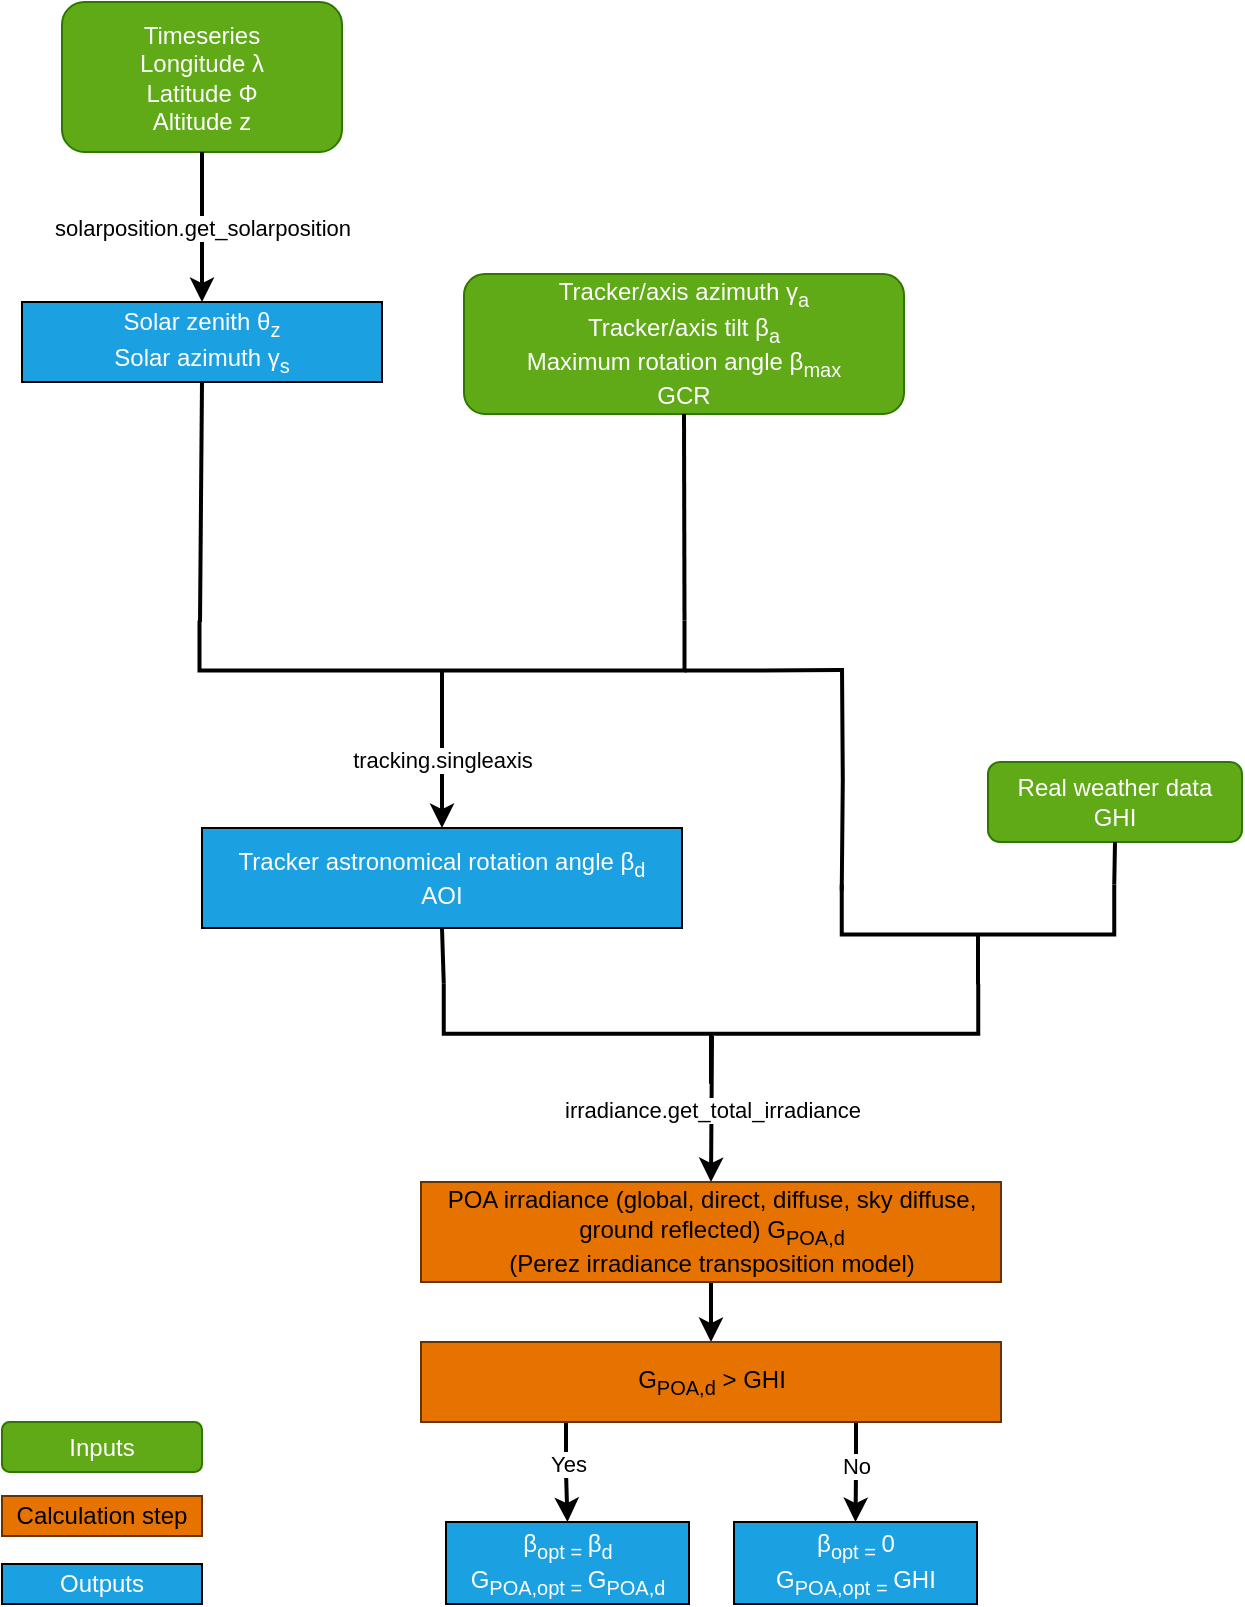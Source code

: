 <mxfile version="24.4.8" type="device">
  <diagram id="C5RBs43oDa-KdzZeNtuy" name="Page-1">
    <mxGraphModel dx="1434" dy="818" grid="1" gridSize="10" guides="1" tooltips="1" connect="1" arrows="1" fold="1" page="1" pageScale="1" pageWidth="827" pageHeight="1169" background="#ffffff" math="0" shadow="0">
      <root>
        <mxCell id="WIyWlLk6GJQsqaUBKTNV-0" />
        <mxCell id="WIyWlLk6GJQsqaUBKTNV-1" parent="WIyWlLk6GJQsqaUBKTNV-0" />
        <mxCell id="WIyWlLk6GJQsqaUBKTNV-3" value="Timeseries&lt;br&gt;&lt;div&gt;Longitude &lt;span&gt;λ&lt;/span&gt;&lt;/div&gt;&lt;div&gt;Latitude &lt;span lang=&quot;fr&quot; class=&quot;BxUVEf ILfuVd&quot;&gt;&lt;span class=&quot;hgKElc&quot;&gt;Φ&lt;/span&gt;&lt;/span&gt;&lt;/div&gt;&lt;div&gt;Altitude z&lt;br&gt;&lt;/div&gt;" style="rounded=1;whiteSpace=wrap;html=1;fontSize=12;glass=0;strokeWidth=1;shadow=0;fillColor=#60a917;fontColor=#ffffff;strokeColor=#2D7600;" parent="WIyWlLk6GJQsqaUBKTNV-1" vertex="1">
          <mxGeometry x="71" y="30" width="140" height="75" as="geometry" />
        </mxCell>
        <mxCell id="nY5QdWtAfCeqt1IPBH1M-0" value="Solar zenith &lt;span lang=&quot;en&quot; class=&quot;BxUVEf ILfuVd&quot;&gt;&lt;span class=&quot;hgKElc&quot;&gt;θ&lt;sub&gt;z&lt;/sub&gt;&lt;/span&gt;&lt;/span&gt;&lt;br&gt;Solar azimuth &lt;span&gt;γ&lt;sub&gt;s&lt;/sub&gt;&lt;/span&gt;" style="rounded=0;whiteSpace=wrap;html=1;fillColor=#1ba1e2;fontColor=#ffffff;strokeColor=default;" parent="WIyWlLk6GJQsqaUBKTNV-1" vertex="1">
          <mxGeometry x="51" y="180" width="180" height="40" as="geometry" />
        </mxCell>
        <mxCell id="nY5QdWtAfCeqt1IPBH1M-9" value="" style="endArrow=classic;html=1;rounded=0;exitX=0.5;exitY=1;exitDx=0;exitDy=0;entryX=0.5;entryY=0;entryDx=0;entryDy=0;strokeWidth=2;" parent="WIyWlLk6GJQsqaUBKTNV-1" source="WIyWlLk6GJQsqaUBKTNV-3" target="nY5QdWtAfCeqt1IPBH1M-0" edge="1">
          <mxGeometry relative="1" as="geometry">
            <mxPoint x="170" y="400" as="sourcePoint" />
            <mxPoint x="270" y="400" as="targetPoint" />
          </mxGeometry>
        </mxCell>
        <mxCell id="nY5QdWtAfCeqt1IPBH1M-10" value="solarposition.get_solarposition" style="edgeLabel;resizable=0;html=1;align=center;verticalAlign=middle;" parent="nY5QdWtAfCeqt1IPBH1M-9" connectable="0" vertex="1">
          <mxGeometry relative="1" as="geometry" />
        </mxCell>
        <mxCell id="b3d6tO9OOzQfFbIuxBPO-0" value="Real weather data&lt;br&gt;&lt;div&gt;GHI&lt;/div&gt;" style="rounded=1;whiteSpace=wrap;html=1;fontSize=12;glass=0;strokeWidth=1;shadow=0;fillColor=#60a917;fontColor=#ffffff;strokeColor=#2D7600;" parent="WIyWlLk6GJQsqaUBKTNV-1" vertex="1">
          <mxGeometry x="534" y="410" width="127" height="40" as="geometry" />
        </mxCell>
        <mxCell id="y4S7bG7z480_d9foUhIg-25" style="edgeStyle=orthogonalEdgeStyle;rounded=0;orthogonalLoop=1;jettySize=auto;html=1;exitX=0.5;exitY=1;exitDx=0;exitDy=0;entryX=0.5;entryY=0;entryDx=0;entryDy=0;strokeWidth=2;" edge="1" parent="WIyWlLk6GJQsqaUBKTNV-1" source="b3d6tO9OOzQfFbIuxBPO-17" target="y4S7bG7z480_d9foUhIg-24">
          <mxGeometry relative="1" as="geometry" />
        </mxCell>
        <mxCell id="b3d6tO9OOzQfFbIuxBPO-17" value="POA irradiance (global, direct, diffuse, sky diffuse, ground reflected) G&lt;sub&gt;POA,d&lt;/sub&gt;&lt;br&gt;(Perez irradiance transposition model)" style="rounded=0;whiteSpace=wrap;html=1;fillStyle=solid;fillColor=#E67300;strokeColor=#663300;" parent="WIyWlLk6GJQsqaUBKTNV-1" vertex="1">
          <mxGeometry x="250.5" y="620" width="290" height="50" as="geometry" />
        </mxCell>
        <mxCell id="Nlrnzq0-V_x93CKlz8eS-1" value="" style="endArrow=none;html=1;rounded=0;entryX=0.5;entryY=1;entryDx=0;entryDy=0;strokeWidth=2;" parent="WIyWlLk6GJQsqaUBKTNV-1" edge="1">
          <mxGeometry width="50" height="50" relative="1" as="geometry">
            <mxPoint x="140" y="340" as="sourcePoint" />
            <mxPoint x="141" y="220" as="targetPoint" />
          </mxGeometry>
        </mxCell>
        <mxCell id="Nlrnzq0-V_x93CKlz8eS-8" value="" style="endArrow=classic;html=1;rounded=0;entryX=0.5;entryY=0;entryDx=0;entryDy=0;strokeWidth=2;" parent="WIyWlLk6GJQsqaUBKTNV-1" target="b3d6tO9OOzQfFbIuxBPO-17" edge="1">
          <mxGeometry relative="1" as="geometry">
            <mxPoint x="396" y="547" as="sourcePoint" />
            <mxPoint x="396" y="657" as="targetPoint" />
          </mxGeometry>
        </mxCell>
        <mxCell id="Nlrnzq0-V_x93CKlz8eS-9" value="irradiance.get_total_irradiance" style="edgeLabel;resizable=0;html=1;;align=center;verticalAlign=middle;" parent="Nlrnzq0-V_x93CKlz8eS-8" connectable="0" vertex="1">
          <mxGeometry relative="1" as="geometry" />
        </mxCell>
        <mxCell id="Nlrnzq0-V_x93CKlz8eS-13" value="Inputs" style="rounded=1;whiteSpace=wrap;html=1;fontSize=12;glass=0;strokeWidth=1;shadow=0;fillColor=#60a917;fontColor=#ffffff;strokeColor=#2D7600;" parent="WIyWlLk6GJQsqaUBKTNV-1" vertex="1">
          <mxGeometry x="41" y="740" width="100" height="25" as="geometry" />
        </mxCell>
        <mxCell id="Nlrnzq0-V_x93CKlz8eS-14" value="Calculation step" style="rounded=0;whiteSpace=wrap;html=1;fillStyle=solid;fillColor=#E67300;strokeColor=#663300;" parent="WIyWlLk6GJQsqaUBKTNV-1" vertex="1">
          <mxGeometry x="41" y="777" width="100" height="20" as="geometry" />
        </mxCell>
        <mxCell id="Nlrnzq0-V_x93CKlz8eS-15" value="Outputs" style="rounded=0;whiteSpace=wrap;html=1;fillColor=#1ba1e2;fontColor=#ffffff;strokeColor=default;" parent="WIyWlLk6GJQsqaUBKTNV-1" vertex="1">
          <mxGeometry x="41" y="811" width="100" height="20" as="geometry" />
        </mxCell>
        <mxCell id="y4S7bG7z480_d9foUhIg-4" value="&lt;div&gt;Tracker astronomical rotation angle &lt;span lang=&quot;fr&quot; class=&quot;BxUVEf ILfuVd&quot;&gt;&lt;span class=&quot;hgKElc&quot;&gt;β&lt;sub&gt;d&lt;/sub&gt;&lt;/span&gt;&lt;/span&gt;&lt;/div&gt;&lt;div&gt;AOI&lt;/div&gt;" style="rounded=0;whiteSpace=wrap;html=1;fillColor=#1ba1e2;fontColor=#ffffff;strokeColor=#000000;" vertex="1" parent="WIyWlLk6GJQsqaUBKTNV-1">
          <mxGeometry x="141" y="443" width="240" height="50" as="geometry" />
        </mxCell>
        <mxCell id="y4S7bG7z480_d9foUhIg-5" value="&lt;div&gt;Tracker/axis azimuth &lt;span&gt;γ&lt;sub&gt;a&lt;/sub&gt;&lt;/span&gt;&lt;/div&gt;&lt;div&gt;Tracker/axis tilt&amp;nbsp;&lt;span lang=&quot;fr&quot; class=&quot;BxUVEf ILfuVd&quot;&gt;&lt;span class=&quot;hgKElc&quot;&gt;β&lt;/span&gt;&lt;/span&gt;&lt;span&gt;&lt;sub&gt;a&lt;/sub&gt;&lt;/span&gt;&lt;/div&gt;Maximum rotation angle &lt;span lang=&quot;fr&quot; class=&quot;BxUVEf ILfuVd&quot;&gt;&lt;span class=&quot;hgKElc&quot;&gt;β&lt;/span&gt;&lt;/span&gt;&lt;sub&gt;max&lt;/sub&gt;&lt;br&gt;GCR" style="rounded=1;whiteSpace=wrap;html=1;fontSize=12;glass=0;strokeWidth=1;shadow=0;fillColor=#60a917;fontColor=#ffffff;strokeColor=#2D7600;" vertex="1" parent="WIyWlLk6GJQsqaUBKTNV-1">
          <mxGeometry x="272" y="166" width="220" height="70" as="geometry" />
        </mxCell>
        <mxCell id="y4S7bG7z480_d9foUhIg-18" style="edgeStyle=orthogonalEdgeStyle;rounded=0;orthogonalLoop=1;jettySize=auto;html=1;exitX=0.5;exitY=1;exitDx=0;exitDy=0;exitPerimeter=0;strokeWidth=2;endArrow=none;endFill=0;" edge="1" parent="WIyWlLk6GJQsqaUBKTNV-1" source="y4S7bG7z480_d9foUhIg-9">
          <mxGeometry relative="1" as="geometry">
            <mxPoint x="460" y="364" as="targetPoint" />
          </mxGeometry>
        </mxCell>
        <mxCell id="y4S7bG7z480_d9foUhIg-9" value="" style="strokeWidth=2;html=1;shape=mxgraph.flowchart.annotation_2;align=left;labelPosition=right;pointerEvents=1;rotation=-90;" vertex="1" parent="WIyWlLk6GJQsqaUBKTNV-1">
          <mxGeometry x="236" y="243" width="50" height="242.5" as="geometry" />
        </mxCell>
        <mxCell id="y4S7bG7z480_d9foUhIg-10" value="" style="endArrow=classic;html=1;rounded=0;exitX=0;exitY=0.5;exitDx=0;exitDy=0;exitPerimeter=0;entryX=0.5;entryY=0;entryDx=0;entryDy=0;strokeWidth=2;" edge="1" parent="WIyWlLk6GJQsqaUBKTNV-1" target="y4S7bG7z480_d9foUhIg-4">
          <mxGeometry relative="1" as="geometry">
            <mxPoint x="261" y="374.25" as="sourcePoint" />
            <mxPoint x="261" y="435" as="targetPoint" />
          </mxGeometry>
        </mxCell>
        <mxCell id="y4S7bG7z480_d9foUhIg-11" value="tracking.singleaxis" style="edgeLabel;resizable=0;html=1;align=center;verticalAlign=middle;" connectable="0" vertex="1" parent="y4S7bG7z480_d9foUhIg-10">
          <mxGeometry relative="1" as="geometry" />
        </mxCell>
        <mxCell id="y4S7bG7z480_d9foUhIg-14" value="" style="endArrow=none;html=1;rounded=0;exitX=1;exitY=1;exitDx=0;exitDy=0;exitPerimeter=0;entryX=0.5;entryY=1;entryDx=0;entryDy=0;strokeWidth=2;" edge="1" parent="WIyWlLk6GJQsqaUBKTNV-1" source="y4S7bG7z480_d9foUhIg-9" target="y4S7bG7z480_d9foUhIg-5">
          <mxGeometry width="50" height="50" relative="1" as="geometry">
            <mxPoint x="420" y="280" as="sourcePoint" />
            <mxPoint x="470" y="230" as="targetPoint" />
          </mxGeometry>
        </mxCell>
        <mxCell id="y4S7bG7z480_d9foUhIg-17" style="edgeStyle=orthogonalEdgeStyle;rounded=0;orthogonalLoop=1;jettySize=auto;html=1;exitX=1;exitY=0;exitDx=0;exitDy=0;exitPerimeter=0;entryX=0.5;entryY=1;entryDx=0;entryDy=0;endArrow=none;endFill=0;strokeWidth=2;" edge="1" parent="WIyWlLk6GJQsqaUBKTNV-1" source="y4S7bG7z480_d9foUhIg-15" target="y4S7bG7z480_d9foUhIg-4">
          <mxGeometry relative="1" as="geometry" />
        </mxCell>
        <mxCell id="y4S7bG7z480_d9foUhIg-15" value="" style="strokeWidth=2;html=1;shape=mxgraph.flowchart.annotation_2;align=left;labelPosition=right;pointerEvents=1;rotation=-90;" vertex="1" parent="WIyWlLk6GJQsqaUBKTNV-1">
          <mxGeometry x="370.5" y="412.25" width="50" height="267.25" as="geometry" />
        </mxCell>
        <mxCell id="y4S7bG7z480_d9foUhIg-27" style="edgeStyle=orthogonalEdgeStyle;rounded=0;orthogonalLoop=1;jettySize=auto;html=1;exitX=0.25;exitY=1;exitDx=0;exitDy=0;entryX=0.5;entryY=0;entryDx=0;entryDy=0;strokeWidth=2;" edge="1" parent="WIyWlLk6GJQsqaUBKTNV-1" source="y4S7bG7z480_d9foUhIg-24" target="y4S7bG7z480_d9foUhIg-26">
          <mxGeometry relative="1" as="geometry" />
        </mxCell>
        <mxCell id="y4S7bG7z480_d9foUhIg-28" value="Yes" style="edgeLabel;html=1;align=center;verticalAlign=middle;resizable=0;points=[];" vertex="1" connectable="0" parent="y4S7bG7z480_d9foUhIg-27">
          <mxGeometry x="-0.192" y="1" relative="1" as="geometry">
            <mxPoint as="offset" />
          </mxGeometry>
        </mxCell>
        <mxCell id="y4S7bG7z480_d9foUhIg-30" style="edgeStyle=orthogonalEdgeStyle;rounded=0;orthogonalLoop=1;jettySize=auto;html=1;exitX=0.75;exitY=1;exitDx=0;exitDy=0;strokeWidth=2;" edge="1" parent="WIyWlLk6GJQsqaUBKTNV-1" source="y4S7bG7z480_d9foUhIg-24" target="y4S7bG7z480_d9foUhIg-29">
          <mxGeometry relative="1" as="geometry" />
        </mxCell>
        <mxCell id="y4S7bG7z480_d9foUhIg-31" value="No" style="edgeLabel;html=1;align=center;verticalAlign=middle;resizable=0;points=[];" vertex="1" connectable="0" parent="y4S7bG7z480_d9foUhIg-30">
          <mxGeometry x="0.004" y="-3" relative="1" as="geometry">
            <mxPoint as="offset" />
          </mxGeometry>
        </mxCell>
        <mxCell id="y4S7bG7z480_d9foUhIg-24" value="G&lt;sub&gt;POA,d&lt;/sub&gt; &amp;gt; GHI" style="rounded=0;whiteSpace=wrap;html=1;fillStyle=solid;fillColor=#E67300;strokeColor=#663300;" vertex="1" parent="WIyWlLk6GJQsqaUBKTNV-1">
          <mxGeometry x="250.5" y="700" width="290" height="40" as="geometry" />
        </mxCell>
        <mxCell id="y4S7bG7z480_d9foUhIg-26" value="&lt;div&gt;&lt;span lang=&quot;fr&quot; class=&quot;BxUVEf ILfuVd&quot;&gt;&lt;span class=&quot;hgKElc&quot;&gt;β&lt;/span&gt;&lt;/span&gt;&lt;span lang=&quot;en&quot; class=&quot;BxUVEf ILfuVd&quot;&gt;&lt;span class=&quot;hgKElc&quot;&gt;&lt;/span&gt;&lt;/span&gt;&lt;sub&gt;opt = &lt;/sub&gt;&lt;span lang=&quot;fr&quot; class=&quot;BxUVEf ILfuVd&quot;&gt;&lt;span class=&quot;hgKElc&quot;&gt;β&lt;sub&gt;d&lt;/sub&gt;&lt;/span&gt;&lt;/span&gt;&lt;/div&gt;&lt;div&gt;G&lt;sub&gt;POA,opt = &lt;/sub&gt;G&lt;sub&gt;POA,d&lt;/sub&gt;&lt;span lang=&quot;en&quot; class=&quot;BxUVEf ILfuVd&quot;&gt;&lt;/span&gt;&lt;/div&gt;" style="rounded=0;whiteSpace=wrap;html=1;fillColor=#1ba1e2;fontColor=#ffffff;strokeColor=default;" vertex="1" parent="WIyWlLk6GJQsqaUBKTNV-1">
          <mxGeometry x="263" y="790" width="121.5" height="41" as="geometry" />
        </mxCell>
        <mxCell id="y4S7bG7z480_d9foUhIg-29" value="&lt;div&gt;&lt;span lang=&quot;fr&quot; class=&quot;BxUVEf ILfuVd&quot;&gt;&lt;span class=&quot;hgKElc&quot;&gt;β&lt;/span&gt;&lt;/span&gt;&lt;span lang=&quot;en&quot; class=&quot;BxUVEf ILfuVd&quot;&gt;&lt;span class=&quot;hgKElc&quot;&gt;&lt;/span&gt;&lt;/span&gt;&lt;sub&gt;opt =&amp;nbsp;&lt;/sub&gt;0&lt;/div&gt;&lt;div&gt;G&lt;sub&gt;POA,opt = &lt;/sub&gt;GHI&lt;span lang=&quot;en&quot; class=&quot;BxUVEf ILfuVd&quot;&gt;&lt;/span&gt;&lt;/div&gt;" style="rounded=0;whiteSpace=wrap;html=1;fillColor=#1ba1e2;fontColor=#ffffff;strokeColor=default;" vertex="1" parent="WIyWlLk6GJQsqaUBKTNV-1">
          <mxGeometry x="407" y="790" width="121.5" height="41" as="geometry" />
        </mxCell>
        <mxCell id="y4S7bG7z480_d9foUhIg-34" style="edgeStyle=orthogonalEdgeStyle;rounded=0;orthogonalLoop=1;jettySize=auto;html=1;exitX=1;exitY=0;exitDx=0;exitDy=0;exitPerimeter=0;endArrow=none;endFill=0;strokeWidth=2;" edge="1" parent="WIyWlLk6GJQsqaUBKTNV-1">
          <mxGeometry relative="1" as="geometry">
            <mxPoint x="461" y="363" as="targetPoint" />
            <mxPoint x="460.875" y="474.255" as="sourcePoint" />
          </mxGeometry>
        </mxCell>
        <mxCell id="y4S7bG7z480_d9foUhIg-32" value="" style="strokeWidth=2;html=1;shape=mxgraph.flowchart.annotation_2;align=left;labelPosition=right;pointerEvents=1;rotation=-90;" vertex="1" parent="WIyWlLk6GJQsqaUBKTNV-1">
          <mxGeometry x="504" y="428.13" width="50" height="136.25" as="geometry" />
        </mxCell>
        <mxCell id="y4S7bG7z480_d9foUhIg-33" style="edgeStyle=orthogonalEdgeStyle;rounded=0;orthogonalLoop=1;jettySize=auto;html=1;exitX=0.5;exitY=1;exitDx=0;exitDy=0;entryX=1;entryY=1;entryDx=0;entryDy=0;entryPerimeter=0;endArrow=none;endFill=0;strokeWidth=2;" edge="1" parent="WIyWlLk6GJQsqaUBKTNV-1" source="b3d6tO9OOzQfFbIuxBPO-0" target="y4S7bG7z480_d9foUhIg-32">
          <mxGeometry relative="1" as="geometry" />
        </mxCell>
      </root>
    </mxGraphModel>
  </diagram>
</mxfile>
